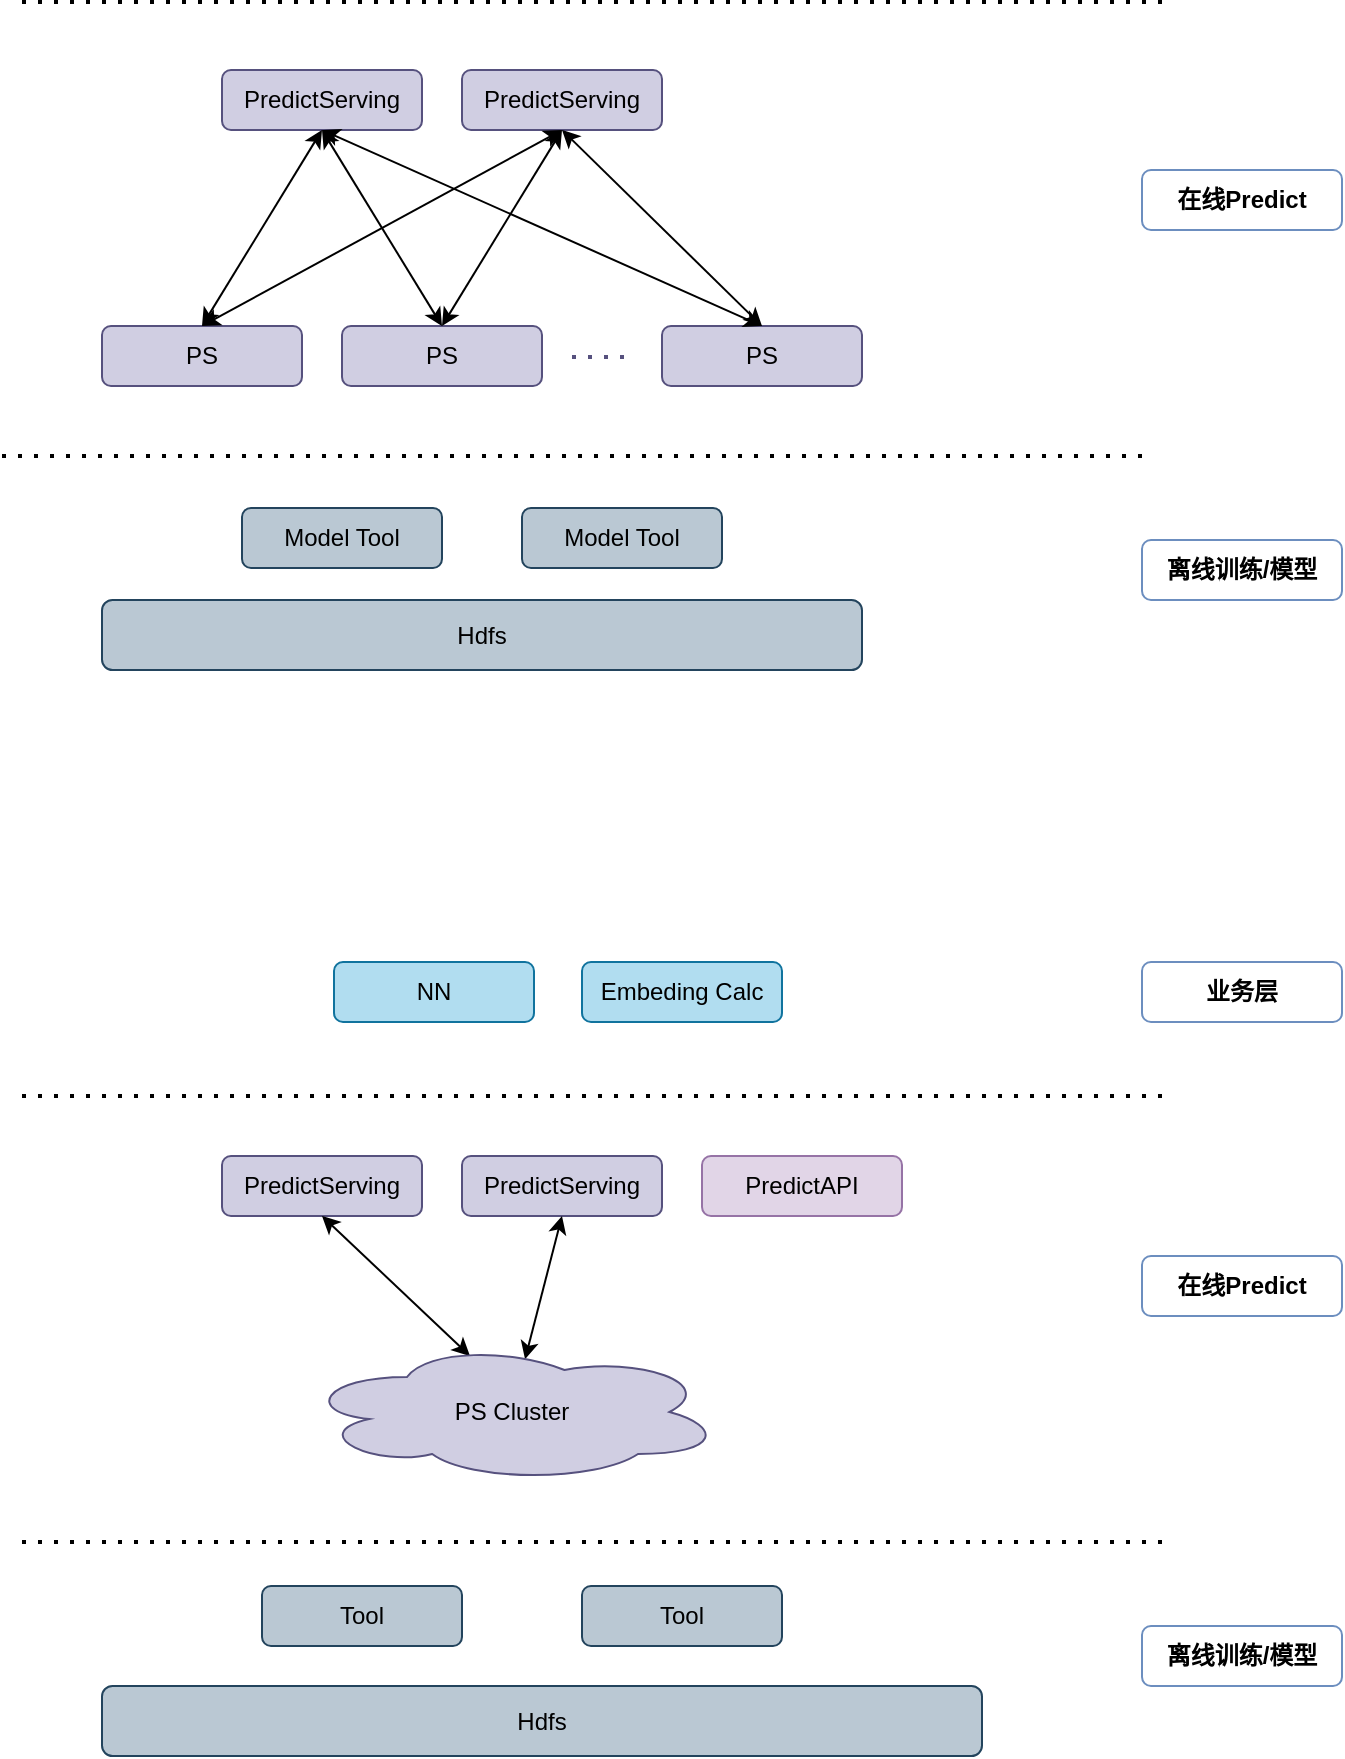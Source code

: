 <mxfile version="14.6.12" type="github">
  <diagram id="0g-cLpa_L3bT_o7kX3fC" name="Page-1">
    <mxGraphModel dx="1038" dy="492" grid="1" gridSize="10" guides="1" tooltips="1" connect="1" arrows="1" fold="1" page="1" pageScale="1" pageWidth="827" pageHeight="1169" math="0" shadow="0">
      <root>
        <mxCell id="0" />
        <mxCell id="1" parent="0" />
        <mxCell id="pBYM3_GW4upPW4wwLv3C-1" value="PredictServing" style="rounded=1;whiteSpace=wrap;html=1;fillColor=#d0cee2;strokeColor=#56517e;" parent="1" vertex="1">
          <mxGeometry x="180" y="174" width="100" height="30" as="geometry" />
        </mxCell>
        <mxCell id="pBYM3_GW4upPW4wwLv3C-5" value="PS" style="rounded=1;whiteSpace=wrap;html=1;fillColor=#d0cee2;strokeColor=#56517e;" parent="1" vertex="1">
          <mxGeometry x="120" y="302" width="100" height="30" as="geometry" />
        </mxCell>
        <mxCell id="pBYM3_GW4upPW4wwLv3C-6" value="PS" style="rounded=1;whiteSpace=wrap;html=1;fillColor=#d0cee2;strokeColor=#56517e;" parent="1" vertex="1">
          <mxGeometry x="240" y="302" width="100" height="30" as="geometry" />
        </mxCell>
        <mxCell id="pBYM3_GW4upPW4wwLv3C-7" value="PS" style="rounded=1;whiteSpace=wrap;html=1;fillColor=#d0cee2;strokeColor=#56517e;" parent="1" vertex="1">
          <mxGeometry x="400" y="302" width="100" height="30" as="geometry" />
        </mxCell>
        <mxCell id="pBYM3_GW4upPW4wwLv3C-8" value="PredictServing" style="rounded=1;whiteSpace=wrap;html=1;fillColor=#d0cee2;strokeColor=#56517e;" parent="1" vertex="1">
          <mxGeometry x="300" y="174" width="100" height="30" as="geometry" />
        </mxCell>
        <mxCell id="pBYM3_GW4upPW4wwLv3C-9" value="" style="endArrow=none;dashed=1;html=1;dashPattern=1 3;strokeWidth=2;fillColor=#d0cee2;strokeColor=#56517e;" parent="1" edge="1">
          <mxGeometry width="50" height="50" relative="1" as="geometry">
            <mxPoint x="355" y="317.5" as="sourcePoint" />
            <mxPoint x="385" y="317.5" as="targetPoint" />
          </mxGeometry>
        </mxCell>
        <mxCell id="pBYM3_GW4upPW4wwLv3C-10" value="" style="endArrow=classic;startArrow=classic;html=1;exitX=0.5;exitY=0;exitDx=0;exitDy=0;" parent="1" source="pBYM3_GW4upPW4wwLv3C-5" edge="1">
          <mxGeometry width="50" height="50" relative="1" as="geometry">
            <mxPoint x="180" y="254" as="sourcePoint" />
            <mxPoint x="230" y="204" as="targetPoint" />
          </mxGeometry>
        </mxCell>
        <mxCell id="pBYM3_GW4upPW4wwLv3C-11" value="" style="endArrow=classic;startArrow=classic;html=1;exitX=0.5;exitY=0;exitDx=0;exitDy=0;" parent="1" source="pBYM3_GW4upPW4wwLv3C-6" edge="1">
          <mxGeometry width="50" height="50" relative="1" as="geometry">
            <mxPoint x="240" y="364" as="sourcePoint" />
            <mxPoint x="230" y="204" as="targetPoint" />
          </mxGeometry>
        </mxCell>
        <mxCell id="pBYM3_GW4upPW4wwLv3C-12" value="" style="endArrow=classic;startArrow=classic;html=1;exitX=0.5;exitY=0;exitDx=0;exitDy=0;entryX=0.5;entryY=1;entryDx=0;entryDy=0;" parent="1" source="pBYM3_GW4upPW4wwLv3C-7" target="pBYM3_GW4upPW4wwLv3C-1" edge="1">
          <mxGeometry width="50" height="50" relative="1" as="geometry">
            <mxPoint x="320" y="314" as="sourcePoint" />
            <mxPoint x="260" y="204" as="targetPoint" />
          </mxGeometry>
        </mxCell>
        <mxCell id="pBYM3_GW4upPW4wwLv3C-13" value="" style="endArrow=classic;startArrow=classic;html=1;exitX=0.5;exitY=0;exitDx=0;exitDy=0;entryX=0.5;entryY=1;entryDx=0;entryDy=0;" parent="1" source="pBYM3_GW4upPW4wwLv3C-5" target="pBYM3_GW4upPW4wwLv3C-8" edge="1">
          <mxGeometry width="50" height="50" relative="1" as="geometry">
            <mxPoint x="720" y="324" as="sourcePoint" />
            <mxPoint x="500" y="214" as="targetPoint" />
          </mxGeometry>
        </mxCell>
        <mxCell id="pBYM3_GW4upPW4wwLv3C-14" value="" style="endArrow=classic;startArrow=classic;html=1;exitX=0.5;exitY=0;exitDx=0;exitDy=0;entryX=0.5;entryY=1;entryDx=0;entryDy=0;" parent="1" source="pBYM3_GW4upPW4wwLv3C-6" target="pBYM3_GW4upPW4wwLv3C-8" edge="1">
          <mxGeometry width="50" height="50" relative="1" as="geometry">
            <mxPoint x="530" y="424" as="sourcePoint" />
            <mxPoint x="730" y="314" as="targetPoint" />
          </mxGeometry>
        </mxCell>
        <mxCell id="pBYM3_GW4upPW4wwLv3C-15" value="" style="endArrow=classic;startArrow=classic;html=1;exitX=0.5;exitY=0;exitDx=0;exitDy=0;" parent="1" source="pBYM3_GW4upPW4wwLv3C-7" edge="1">
          <mxGeometry width="50" height="50" relative="1" as="geometry">
            <mxPoint x="630" y="324" as="sourcePoint" />
            <mxPoint x="350" y="204" as="targetPoint" />
          </mxGeometry>
        </mxCell>
        <mxCell id="pBYM3_GW4upPW4wwLv3C-16" value="Hdfs" style="rounded=1;whiteSpace=wrap;html=1;fillColor=#bac8d3;strokeColor=#23445d;" parent="1" vertex="1">
          <mxGeometry x="120" y="439" width="380" height="35" as="geometry" />
        </mxCell>
        <mxCell id="pBYM3_GW4upPW4wwLv3C-18" value="" style="endArrow=none;dashed=1;html=1;dashPattern=1 3;strokeWidth=2;" parent="1" edge="1">
          <mxGeometry width="50" height="50" relative="1" as="geometry">
            <mxPoint x="70" y="367" as="sourcePoint" />
            <mxPoint x="640" y="367" as="targetPoint" />
          </mxGeometry>
        </mxCell>
        <mxCell id="pBYM3_GW4upPW4wwLv3C-19" value="在线Predict" style="rounded=1;whiteSpace=wrap;html=1;strokeColor=#6c8ebf;fillColor=none;fontStyle=1" parent="1" vertex="1">
          <mxGeometry x="640" y="224" width="100" height="30" as="geometry" />
        </mxCell>
        <mxCell id="pBYM3_GW4upPW4wwLv3C-23" value="Model Tool" style="rounded=1;whiteSpace=wrap;html=1;fillColor=#bac8d3;strokeColor=#23445d;" parent="1" vertex="1">
          <mxGeometry x="190" y="393" width="100" height="30" as="geometry" />
        </mxCell>
        <mxCell id="pBYM3_GW4upPW4wwLv3C-29" value="离线训练/模型" style="rounded=1;whiteSpace=wrap;html=1;strokeColor=#6c8ebf;fillColor=none;fontStyle=1" parent="1" vertex="1">
          <mxGeometry x="640" y="409" width="100" height="30" as="geometry" />
        </mxCell>
        <mxCell id="pBYM3_GW4upPW4wwLv3C-30" value="PredictServing" style="rounded=1;whiteSpace=wrap;html=1;fillColor=#d0cee2;strokeColor=#56517e;" parent="1" vertex="1">
          <mxGeometry x="180" y="717" width="100" height="30" as="geometry" />
        </mxCell>
        <mxCell id="pBYM3_GW4upPW4wwLv3C-34" value="PredictServing" style="rounded=1;whiteSpace=wrap;html=1;fillColor=#d0cee2;strokeColor=#56517e;" parent="1" vertex="1">
          <mxGeometry x="300" y="717" width="100" height="30" as="geometry" />
        </mxCell>
        <mxCell id="pBYM3_GW4upPW4wwLv3C-36" value="" style="endArrow=classic;startArrow=classic;html=1;exitX=0.4;exitY=0.1;exitDx=0;exitDy=0;exitPerimeter=0;" parent="1" source="pBYM3_GW4upPW4wwLv3C-60" edge="1">
          <mxGeometry width="50" height="50" relative="1" as="geometry">
            <mxPoint x="170" y="845" as="sourcePoint" />
            <mxPoint x="230" y="747" as="targetPoint" />
          </mxGeometry>
        </mxCell>
        <mxCell id="pBYM3_GW4upPW4wwLv3C-41" value="" style="endArrow=classic;startArrow=classic;html=1;exitX=0.531;exitY=0.123;exitDx=0;exitDy=0;exitPerimeter=0;" parent="1" source="pBYM3_GW4upPW4wwLv3C-60" edge="1">
          <mxGeometry width="50" height="50" relative="1" as="geometry">
            <mxPoint x="450" y="845" as="sourcePoint" />
            <mxPoint x="350" y="747" as="targetPoint" />
          </mxGeometry>
        </mxCell>
        <mxCell id="pBYM3_GW4upPW4wwLv3C-42" value="Hdfs" style="rounded=1;whiteSpace=wrap;html=1;fillColor=#bac8d3;strokeColor=#23445d;" parent="1" vertex="1">
          <mxGeometry x="120" y="982" width="440" height="35" as="geometry" />
        </mxCell>
        <mxCell id="pBYM3_GW4upPW4wwLv3C-43" value="" style="endArrow=none;dashed=1;html=1;dashPattern=1 3;strokeWidth=2;" parent="1" edge="1">
          <mxGeometry width="50" height="50" relative="1" as="geometry">
            <mxPoint x="80" y="910" as="sourcePoint" />
            <mxPoint x="650" y="910" as="targetPoint" />
          </mxGeometry>
        </mxCell>
        <mxCell id="pBYM3_GW4upPW4wwLv3C-44" value="在线Predict" style="rounded=1;whiteSpace=wrap;html=1;strokeColor=#6c8ebf;fillColor=none;fontStyle=1" parent="1" vertex="1">
          <mxGeometry x="640" y="767" width="100" height="30" as="geometry" />
        </mxCell>
        <mxCell id="pBYM3_GW4upPW4wwLv3C-45" value="PredictAPI" style="rounded=1;whiteSpace=wrap;html=1;fillColor=#e1d5e7;strokeColor=#9673a6;" parent="1" vertex="1">
          <mxGeometry x="420" y="717" width="100" height="30" as="geometry" />
        </mxCell>
        <mxCell id="pBYM3_GW4upPW4wwLv3C-46" value="Tool" style="rounded=1;whiteSpace=wrap;html=1;fillColor=#bac8d3;strokeColor=#23445d;" parent="1" vertex="1">
          <mxGeometry x="200" y="932" width="100" height="30" as="geometry" />
        </mxCell>
        <mxCell id="pBYM3_GW4upPW4wwLv3C-47" value="Tool" style="rounded=1;whiteSpace=wrap;html=1;fillColor=#bac8d3;strokeColor=#23445d;" parent="1" vertex="1">
          <mxGeometry x="360" y="932" width="100" height="30" as="geometry" />
        </mxCell>
        <mxCell id="pBYM3_GW4upPW4wwLv3C-48" value="" style="endArrow=none;dashed=1;html=1;dashPattern=1 3;strokeWidth=2;" parent="1" edge="1">
          <mxGeometry width="50" height="50" relative="1" as="geometry">
            <mxPoint x="80" y="687" as="sourcePoint" />
            <mxPoint x="650" y="687" as="targetPoint" />
          </mxGeometry>
        </mxCell>
        <mxCell id="pBYM3_GW4upPW4wwLv3C-49" value="业务层" style="rounded=1;whiteSpace=wrap;html=1;strokeColor=#6c8ebf;fillColor=none;fontStyle=1" parent="1" vertex="1">
          <mxGeometry x="640" y="620" width="100" height="30" as="geometry" />
        </mxCell>
        <mxCell id="pBYM3_GW4upPW4wwLv3C-50" value="NN" style="rounded=1;whiteSpace=wrap;html=1;fillColor=#b1ddf0;strokeColor=#10739e;labelBackgroundColor=none;labelBorderColor=none;" parent="1" vertex="1">
          <mxGeometry x="236" y="620" width="100" height="30" as="geometry" />
        </mxCell>
        <mxCell id="pBYM3_GW4upPW4wwLv3C-51" value="Embeding Calc" style="rounded=1;whiteSpace=wrap;html=1;fillColor=#b1ddf0;strokeColor=#10739e;labelBackgroundColor=none;labelBorderColor=none;" parent="1" vertex="1">
          <mxGeometry x="360" y="620" width="100" height="30" as="geometry" />
        </mxCell>
        <mxCell id="pBYM3_GW4upPW4wwLv3C-52" value="离线训练/模型" style="rounded=1;whiteSpace=wrap;html=1;strokeColor=#6c8ebf;fillColor=none;fontStyle=1" parent="1" vertex="1">
          <mxGeometry x="640" y="952" width="100" height="30" as="geometry" />
        </mxCell>
        <mxCell id="pBYM3_GW4upPW4wwLv3C-60" value="PS Cluster" style="ellipse;shape=cloud;whiteSpace=wrap;html=1;labelBackgroundColor=none;strokeColor=#56517e;fillColor=#d0cee2;" parent="1" vertex="1">
          <mxGeometry x="220" y="810" width="210" height="70" as="geometry" />
        </mxCell>
        <mxCell id="UdAmUo0anBfH3Lyg_6hg-1" value="Model Tool" style="rounded=1;whiteSpace=wrap;html=1;fillColor=#bac8d3;strokeColor=#23445d;" vertex="1" parent="1">
          <mxGeometry x="330" y="393" width="100" height="30" as="geometry" />
        </mxCell>
        <mxCell id="UdAmUo0anBfH3Lyg_6hg-2" value="" style="endArrow=none;dashed=1;html=1;dashPattern=1 3;strokeWidth=2;" edge="1" parent="1">
          <mxGeometry width="50" height="50" relative="1" as="geometry">
            <mxPoint x="80" y="140" as="sourcePoint" />
            <mxPoint x="650" y="140" as="targetPoint" />
          </mxGeometry>
        </mxCell>
      </root>
    </mxGraphModel>
  </diagram>
</mxfile>
